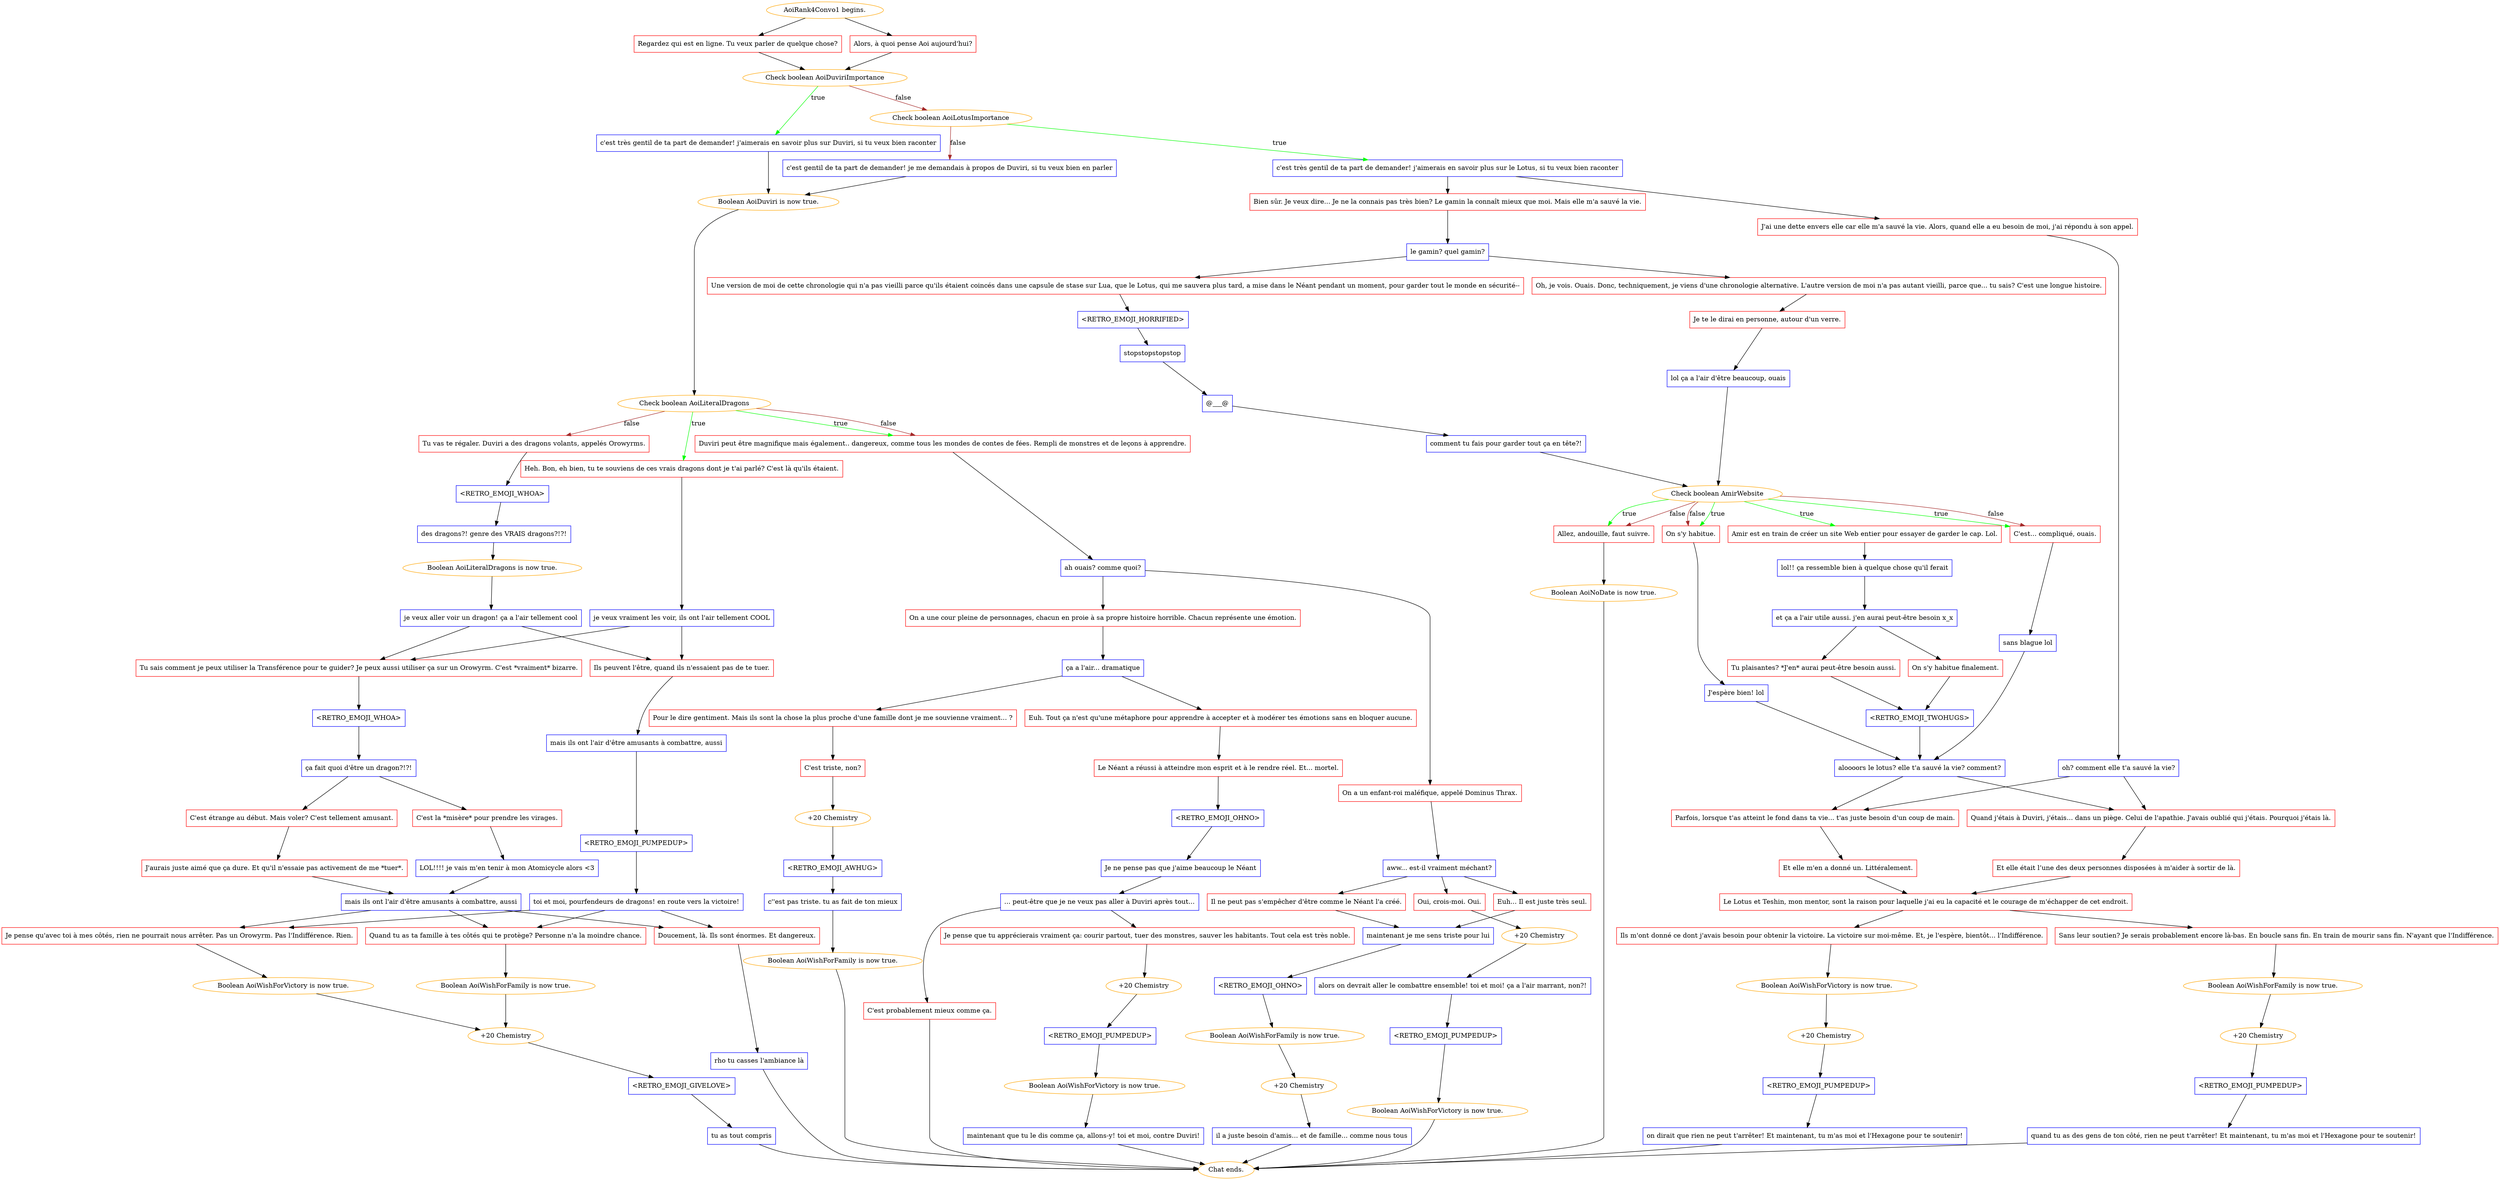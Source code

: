 digraph {
	"AoiRank4Convo1 begins." [color=orange];
		"AoiRank4Convo1 begins." -> j200919160;
		"AoiRank4Convo1 begins." -> j788387104;
	j200919160 [label="Regardez qui est en ligne. Tu veux parler de quelque chose?",shape=box,color=red];
		j200919160 -> j1809401539;
	j788387104 [label="Alors, à quoi pense Aoi aujourd'hui?",shape=box,color=red];
		j788387104 -> j1809401539;
	j1809401539 [label="Check boolean AoiDuviriImportance",color=orange];
		j1809401539 -> j3511574571 [label=true,color=green];
		j1809401539 -> j154481637 [label=false,color=brown];
	j3511574571 [label="c'est très gentil de ta part de demander! j'aimerais en savoir plus sur Duviri, si tu veux bien raconter",shape=box,color=blue];
		j3511574571 -> j2368671069;
	j154481637 [label="Check boolean AoiLotusImportance",color=orange];
		j154481637 -> j4286073419 [label=true,color=green];
		j154481637 -> j1070751440 [label=false,color=brown];
	j2368671069 [label="Boolean AoiDuviri is now true.",color=orange];
		j2368671069 -> j3275037065;
	j4286073419 [label="c'est très gentil de ta part de demander! j'aimerais en savoir plus sur le Lotus, si tu veux bien raconter",shape=box,color=blue];
		j4286073419 -> j21881852;
		j4286073419 -> j3881214263;
	j1070751440 [label="c'est gentil de ta part de demander! je me demandais à propos de Duviri, si tu veux bien en parler",shape=box,color=blue];
		j1070751440 -> j2368671069;
	j3275037065 [label="Check boolean AoiLiteralDragons",color=orange];
		j3275037065 -> j3947896673 [label=true,color=green];
		j3275037065 -> j704820069 [label=true,color=green];
		j3275037065 -> j867977640 [label=false,color=brown];
		j3275037065 -> j704820069 [label=false,color=brown];
	j21881852 [label="Bien sûr. Je veux dire... Je ne la connais pas très bien? Le gamin la connaît mieux que moi. Mais elle m'a sauvé la vie.",shape=box,color=red];
		j21881852 -> j922970818;
	j3881214263 [label="J'ai une dette envers elle car elle m'a sauvé la vie. Alors, quand elle a eu besoin de moi, j'ai répondu à son appel.",shape=box,color=red];
		j3881214263 -> j4108137892;
	j3947896673 [label="Heh. Bon, eh bien, tu te souviens de ces vrais dragons dont je t'ai parlé? C'est là qu'ils étaient.",shape=box,color=red];
		j3947896673 -> j718230854;
	j704820069 [label="Duviri peut être magnifique mais également.. dangereux, comme tous les mondes de contes de fées. Rempli de monstres et de leçons à apprendre.",shape=box,color=red];
		j704820069 -> j3375365448;
	j867977640 [label="Tu vas te régaler. Duviri a des dragons volants, appelés Orowyrms.",shape=box,color=red];
		j867977640 -> j2641812283;
	j922970818 [label="le gamin? quel gamin?",shape=box,color=blue];
		j922970818 -> j711709867;
		j922970818 -> j2271327399;
	j4108137892 [label="oh? comment elle t'a sauvé la vie?",shape=box,color=blue];
		j4108137892 -> j2929147707;
		j4108137892 -> j3976602631;
	j718230854 [label="je veux vraiment les voir, ils ont l'air tellement COOL",shape=box,color=blue];
		j718230854 -> j3370034449;
		j718230854 -> j3538283895;
	j3375365448 [label="ah ouais? comme quoi?",shape=box,color=blue];
		j3375365448 -> j2332599913;
		j3375365448 -> j3093031758;
	j2641812283 [label="<RETRO_EMOJI_WHOA>",shape=box,color=blue];
		j2641812283 -> j2282799782;
	j711709867 [label="Une version de moi de cette chronologie qui n'a pas vieilli parce qu'ils étaient coincés dans une capsule de stase sur Lua, que le Lotus, qui me sauvera plus tard, a mise dans le Néant pendant un moment, pour garder tout le monde en sécurité--",shape=box,color=red];
		j711709867 -> j427972074;
	j2271327399 [label="Oh, je vois. Ouais. Donc, techniquement, je viens d'une chronologie alternative. L'autre version de moi n'a pas autant vieilli, parce que... tu sais? C'est une longue histoire.",shape=box,color=red];
		j2271327399 -> j545098287;
	j2929147707 [label="Quand j'étais à Duviri, j'étais... dans un piège. Celui de l'apathie. J'avais oublié qui j'étais. Pourquoi j'étais là.",shape=box,color=red];
		j2929147707 -> j3118528113;
	j3976602631 [label="Parfois, lorsque t'as atteint le fond dans ta vie... t'as juste besoin d'un coup de main.",shape=box,color=red];
		j3976602631 -> j1334651024;
	j3370034449 [label="Tu sais comment je peux utiliser la Transférence pour te guider? Je peux aussi utiliser ça sur un Orowyrm. C'est *vraiment* bizarre.",shape=box,color=red];
		j3370034449 -> j999502517;
	j3538283895 [label="Ils peuvent l'être, quand ils n'essaient pas de te tuer.",shape=box,color=red];
		j3538283895 -> j511083333;
	j2332599913 [label="On a un enfant-roi maléfique, appelé Dominus Thrax.",shape=box,color=red];
		j2332599913 -> j4161916950;
	j3093031758 [label="On a une cour pleine de personnages, chacun en proie à sa propre histoire horrible. Chacun représente une émotion.",shape=box,color=red];
		j3093031758 -> j2280781465;
	j2282799782 [label="des dragons?! genre des VRAIS dragons?!?!",shape=box,color=blue];
		j2282799782 -> j2578808696;
	j427972074 [label="<RETRO_EMOJI_HORRIFIED>",shape=box,color=blue];
		j427972074 -> j961302641;
	j545098287 [label="Je te le dirai en personne, autour d'un verre.",shape=box,color=red];
		j545098287 -> j845889311;
	j3118528113 [label="Et elle était l’une des deux personnes disposées à m'aider à sortir de là.",shape=box,color=red];
		j3118528113 -> j2761692651;
	j1334651024 [label="Et elle m'en a donné un. Littéralement.",shape=box,color=red];
		j1334651024 -> j2761692651;
	j999502517 [label="<RETRO_EMOJI_WHOA>",shape=box,color=blue];
		j999502517 -> j4120382387;
	j511083333 [label="mais ils ont l'air d'être amusants à combattre, aussi",shape=box,color=blue];
		j511083333 -> j4082410008;
	j4161916950 [label="aww... est-il vraiment méchant?",shape=box,color=blue];
		j4161916950 -> j1943208066;
		j4161916950 -> j2612714825;
		j4161916950 -> j1525646187;
	j2280781465 [label="ça a l'air... dramatique",shape=box,color=blue];
		j2280781465 -> j1149293764;
		j2280781465 -> j1100304002;
	j2578808696 [label="Boolean AoiLiteralDragons is now true.",color=orange];
		j2578808696 -> j3645850522;
	j961302641 [label="stopstopstopstop",shape=box,color=blue];
		j961302641 -> j3927669799;
	j845889311 [label="lol ça a l'air d'être beaucoup, ouais",shape=box,color=blue];
		j845889311 -> j3403710368;
	j2761692651 [label="Le Lotus et Teshin, mon mentor, sont la raison pour laquelle j'ai eu la capacité et le courage de m'échapper de cet endroit.",shape=box,color=red];
		j2761692651 -> j2454481585;
		j2761692651 -> j2035398369;
	j4120382387 [label="ça fait quoi d'être un dragon?!?!",shape=box,color=blue];
		j4120382387 -> j203969640;
		j4120382387 -> j117488555;
	j4082410008 [label="<RETRO_EMOJI_PUMPEDUP>",shape=box,color=blue];
		j4082410008 -> j1560172330;
	j1943208066 [label="Oui, crois-moi. Oui.",shape=box,color=red];
		j1943208066 -> j4252022220;
	j2612714825 [label="Euh... Il est juste très seul.",shape=box,color=red];
		j2612714825 -> j3052874300;
	j1525646187 [label="Il ne peut pas s'empêcher d'être comme le Néant l'a créé.",shape=box,color=red];
		j1525646187 -> j3052874300;
	j1149293764 [label="Pour le dire gentiment. Mais ils sont la chose la plus proche d'une famille dont je me souvienne vraiment... ?",shape=box,color=red];
		j1149293764 -> j3614183456;
	j1100304002 [label="Euh. Tout ça n'est qu'une métaphore pour apprendre à accepter et à modérer tes émotions sans en bloquer aucune.",shape=box,color=red];
		j1100304002 -> j3916398679;
	j3645850522 [label="je veux aller voir un dragon! ça a l'air tellement cool",shape=box,color=blue];
		j3645850522 -> j3370034449;
		j3645850522 -> j3538283895;
	j3927669799 [label="@___@",shape=box,color=blue];
		j3927669799 -> j3359053476;
	j3403710368 [label="Check boolean AmirWebsite",color=orange];
		j3403710368 -> j1763849519 [label=true,color=green];
		j3403710368 -> j372043124 [label=true,color=green];
		j3403710368 -> j2205595082 [label=true,color=green];
		j3403710368 -> j1055693438 [label=true,color=green];
		j3403710368 -> j372043124 [label=false,color=brown];
		j3403710368 -> j2205595082 [label=false,color=brown];
		j3403710368 -> j1055693438 [label=false,color=brown];
	j2454481585 [label="Sans leur soutien? Je serais probablement encore là-bas. En boucle sans fin. En train de mourir sans fin. N'ayant que l'Indifférence.",shape=box,color=red];
		j2454481585 -> j3564322414;
	j2035398369 [label="Ils m'ont donné ce dont j'avais besoin pour obtenir la victoire. La victoire sur moi-même. Et, je l'espère, bientôt... l'Indifférence.",shape=box,color=red];
		j2035398369 -> j1452375582;
	j203969640 [label="C'est la *misère* pour prendre les virages.",shape=box,color=red];
		j203969640 -> j11815853;
	j117488555 [label="C'est étrange au début. Mais voler? C'est tellement amusant.",shape=box,color=red];
		j117488555 -> j2154449759;
	j1560172330 [label="toi et moi, pourfendeurs de dragons! en route vers la victoire!",shape=box,color=blue];
		j1560172330 -> j2497432927;
		j1560172330 -> j2886569449;
		j1560172330 -> j143110995;
	j4252022220 [label="+20 Chemistry",color=orange];
		j4252022220 -> j2666402259;
	j3052874300 [label="maintenant je me sens triste pour lui",shape=box,color=blue];
		j3052874300 -> j3644640336;
	j3614183456 [label="C'est triste, non?",shape=box,color=red];
		j3614183456 -> j2263466969;
	j3916398679 [label="Le Néant a réussi à atteindre mon esprit et à le rendre réel. Et... mortel.",shape=box,color=red];
		j3916398679 -> j4028793492;
	j3359053476 [label="comment tu fais pour garder tout ça en tête?!",shape=box,color=blue];
		j3359053476 -> j3403710368;
	j1763849519 [label="Amir est en train de créer un site Web entier pour essayer de garder le cap. Lol.",shape=box,color=red];
		j1763849519 -> j626164724;
	j372043124 [label="C'est... compliqué, ouais.",shape=box,color=red];
		j372043124 -> j1316465968;
	j2205595082 [label="On s'y habitue.",shape=box,color=red];
		j2205595082 -> j480866923;
	j1055693438 [label="Allez, andouille, faut suivre.",shape=box,color=red];
		j1055693438 -> j2246494386;
	j3564322414 [label="Boolean AoiWishForFamily is now true.",color=orange];
		j3564322414 -> j3470235576;
	j1452375582 [label="Boolean AoiWishForVictory is now true.",color=orange];
		j1452375582 -> j2853303173;
	j11815853 [label="LOL!!!! je vais m'en tenir à mon Atomicycle alors <3",shape=box,color=blue];
		j11815853 -> j1252506173;
	j2154449759 [label="J'aurais juste aimé que ça dure. Et qu'il n'essaie pas activement de me *tuer*.",shape=box,color=red];
		j2154449759 -> j1252506173;
	j2497432927 [label="Je pense qu'avec toi à mes côtés, rien ne pourrait nous arrêter. Pas un Orowyrm. Pas l'Indifférence. Rien.",shape=box,color=red];
		j2497432927 -> j953968570;
	j2886569449 [label="Quand tu as ta famille à tes côtés qui te protège? Personne n'a la moindre chance.",shape=box,color=red];
		j2886569449 -> j4121974972;
	j143110995 [label="Doucement, là. Ils sont énormes. Et dangereux.",shape=box,color=red];
		j143110995 -> j2104587890;
	j2666402259 [label="alors on devrait aller le combattre ensemble! toi et moi! ça a l'air marrant, non?!",shape=box,color=blue];
		j2666402259 -> j3272168861;
	j3644640336 [label="<RETRO_EMOJI_OHNO>",shape=box,color=blue];
		j3644640336 -> j3249701347;
	j2263466969 [label="+20 Chemistry",color=orange];
		j2263466969 -> j4176892396;
	j4028793492 [label="<RETRO_EMOJI_OHNO>",shape=box,color=blue];
		j4028793492 -> j2147437919;
	j626164724 [label="lol!! ça ressemble bien à quelque chose qu'il ferait",shape=box,color=blue];
		j626164724 -> j8659562;
	j1316465968 [label="sans blague lol",shape=box,color=blue];
		j1316465968 -> j1977798768;
	j480866923 [label="J'espère bien! lol",shape=box,color=blue];
		j480866923 -> j1977798768;
	j2246494386 [label="Boolean AoiNoDate is now true.",color=orange];
		j2246494386 -> "Chat ends.";
	j3470235576 [label="+20 Chemistry",color=orange];
		j3470235576 -> j2331593158;
	j2853303173 [label="+20 Chemistry",color=orange];
		j2853303173 -> j1231422963;
	j1252506173 [label="mais ils ont l'air d'être amusants à combattre, aussi",shape=box,color=blue];
		j1252506173 -> j2497432927;
		j1252506173 -> j2886569449;
		j1252506173 -> j143110995;
	j953968570 [label="Boolean AoiWishForVictory is now true.",color=orange];
		j953968570 -> j4160461698;
	j4121974972 [label="Boolean AoiWishForFamily is now true.",color=orange];
		j4121974972 -> j4160461698;
	j2104587890 [label="rho tu casses l'ambiance là",shape=box,color=blue];
		j2104587890 -> "Chat ends.";
	j3272168861 [label="<RETRO_EMOJI_PUMPEDUP>",shape=box,color=blue];
		j3272168861 -> j1215465885;
	j3249701347 [label="Boolean AoiWishForFamily is now true.",color=orange];
		j3249701347 -> j1593222196;
	j4176892396 [label="<RETRO_EMOJI_AWHUG>",shape=box,color=blue];
		j4176892396 -> j3287434037;
	j2147437919 [label="Je ne pense pas que j'aime beaucoup le Néant",shape=box,color=blue];
		j2147437919 -> j2032438552;
	j8659562 [label="et ça a l'air utile aussi. j'en aurai peut-être besoin x_x",shape=box,color=blue];
		j8659562 -> j2173883570;
		j8659562 -> j871442185;
	j1977798768 [label="aloooors le lotus? elle t'a sauvé la vie? comment?",shape=box,color=blue];
		j1977798768 -> j2929147707;
		j1977798768 -> j3976602631;
	"Chat ends." [color=orange];
	j2331593158 [label="<RETRO_EMOJI_PUMPEDUP>",shape=box,color=blue];
		j2331593158 -> j3688244530;
	j1231422963 [label="<RETRO_EMOJI_PUMPEDUP>",shape=box,color=blue];
		j1231422963 -> j1917834332;
	j4160461698 [label="+20 Chemistry",color=orange];
		j4160461698 -> j2595087060;
	j1215465885 [label="Boolean AoiWishForVictory is now true.",color=orange];
		j1215465885 -> "Chat ends.";
	j1593222196 [label="+20 Chemistry",color=orange];
		j1593222196 -> j1683444807;
	j3287434037 [label="c''est pas triste. tu as fait de ton mieux",shape=box,color=blue];
		j3287434037 -> j3844152326;
	j2032438552 [label="... peut-être que je ne veux pas aller à Duviri après tout...",shape=box,color=blue];
		j2032438552 -> j603893485;
		j2032438552 -> j3712195295;
	j2173883570 [label="Tu plaisantes? *J'en* aurai peut-être besoin aussi.",shape=box,color=red];
		j2173883570 -> j4176386692;
	j871442185 [label="On s'y habitue finalement.",shape=box,color=red];
		j871442185 -> j4176386692;
	j3688244530 [label="quand tu as des gens de ton côté, rien ne peut t'arrêter! Et maintenant, tu m'as moi et l'Hexagone pour te soutenir!",shape=box,color=blue];
		j3688244530 -> "Chat ends.";
	j1917834332 [label="on dirait que rien ne peut t'arrêter! Et maintenant, tu m'as moi et l'Hexagone pour te soutenir!",shape=box,color=blue];
		j1917834332 -> "Chat ends.";
	j2595087060 [label="<RETRO_EMOJI_GIVELOVE>",shape=box,color=blue];
		j2595087060 -> j11910161;
	j1683444807 [label="il a juste besoin d'amis... et de famille... comme nous tous",shape=box,color=blue];
		j1683444807 -> "Chat ends.";
	j3844152326 [label="Boolean AoiWishForFamily is now true.",color=orange];
		j3844152326 -> "Chat ends.";
	j603893485 [label="C'est probablement mieux comme ça.",shape=box,color=red];
		j603893485 -> "Chat ends.";
	j3712195295 [label="Je pense que tu apprécierais vraiment ça: courir partout, tuer des monstres, sauver les habitants. Tout cela est très noble.",shape=box,color=red];
		j3712195295 -> j19971033;
	j4176386692 [label="<RETRO_EMOJI_TWOHUGS>",shape=box,color=blue];
		j4176386692 -> j1977798768;
	j11910161 [label="tu as tout compris",shape=box,color=blue];
		j11910161 -> "Chat ends.";
	j19971033 [label="+20 Chemistry",color=orange];
		j19971033 -> j741925179;
	j741925179 [label="<RETRO_EMOJI_PUMPEDUP>",shape=box,color=blue];
		j741925179 -> j475247935;
	j475247935 [label="Boolean AoiWishForVictory is now true.",color=orange];
		j475247935 -> j1030995780;
	j1030995780 [label="maintenant que tu le dis comme ça, allons-y! toi et moi, contre Duviri!",shape=box,color=blue];
		j1030995780 -> "Chat ends.";
}